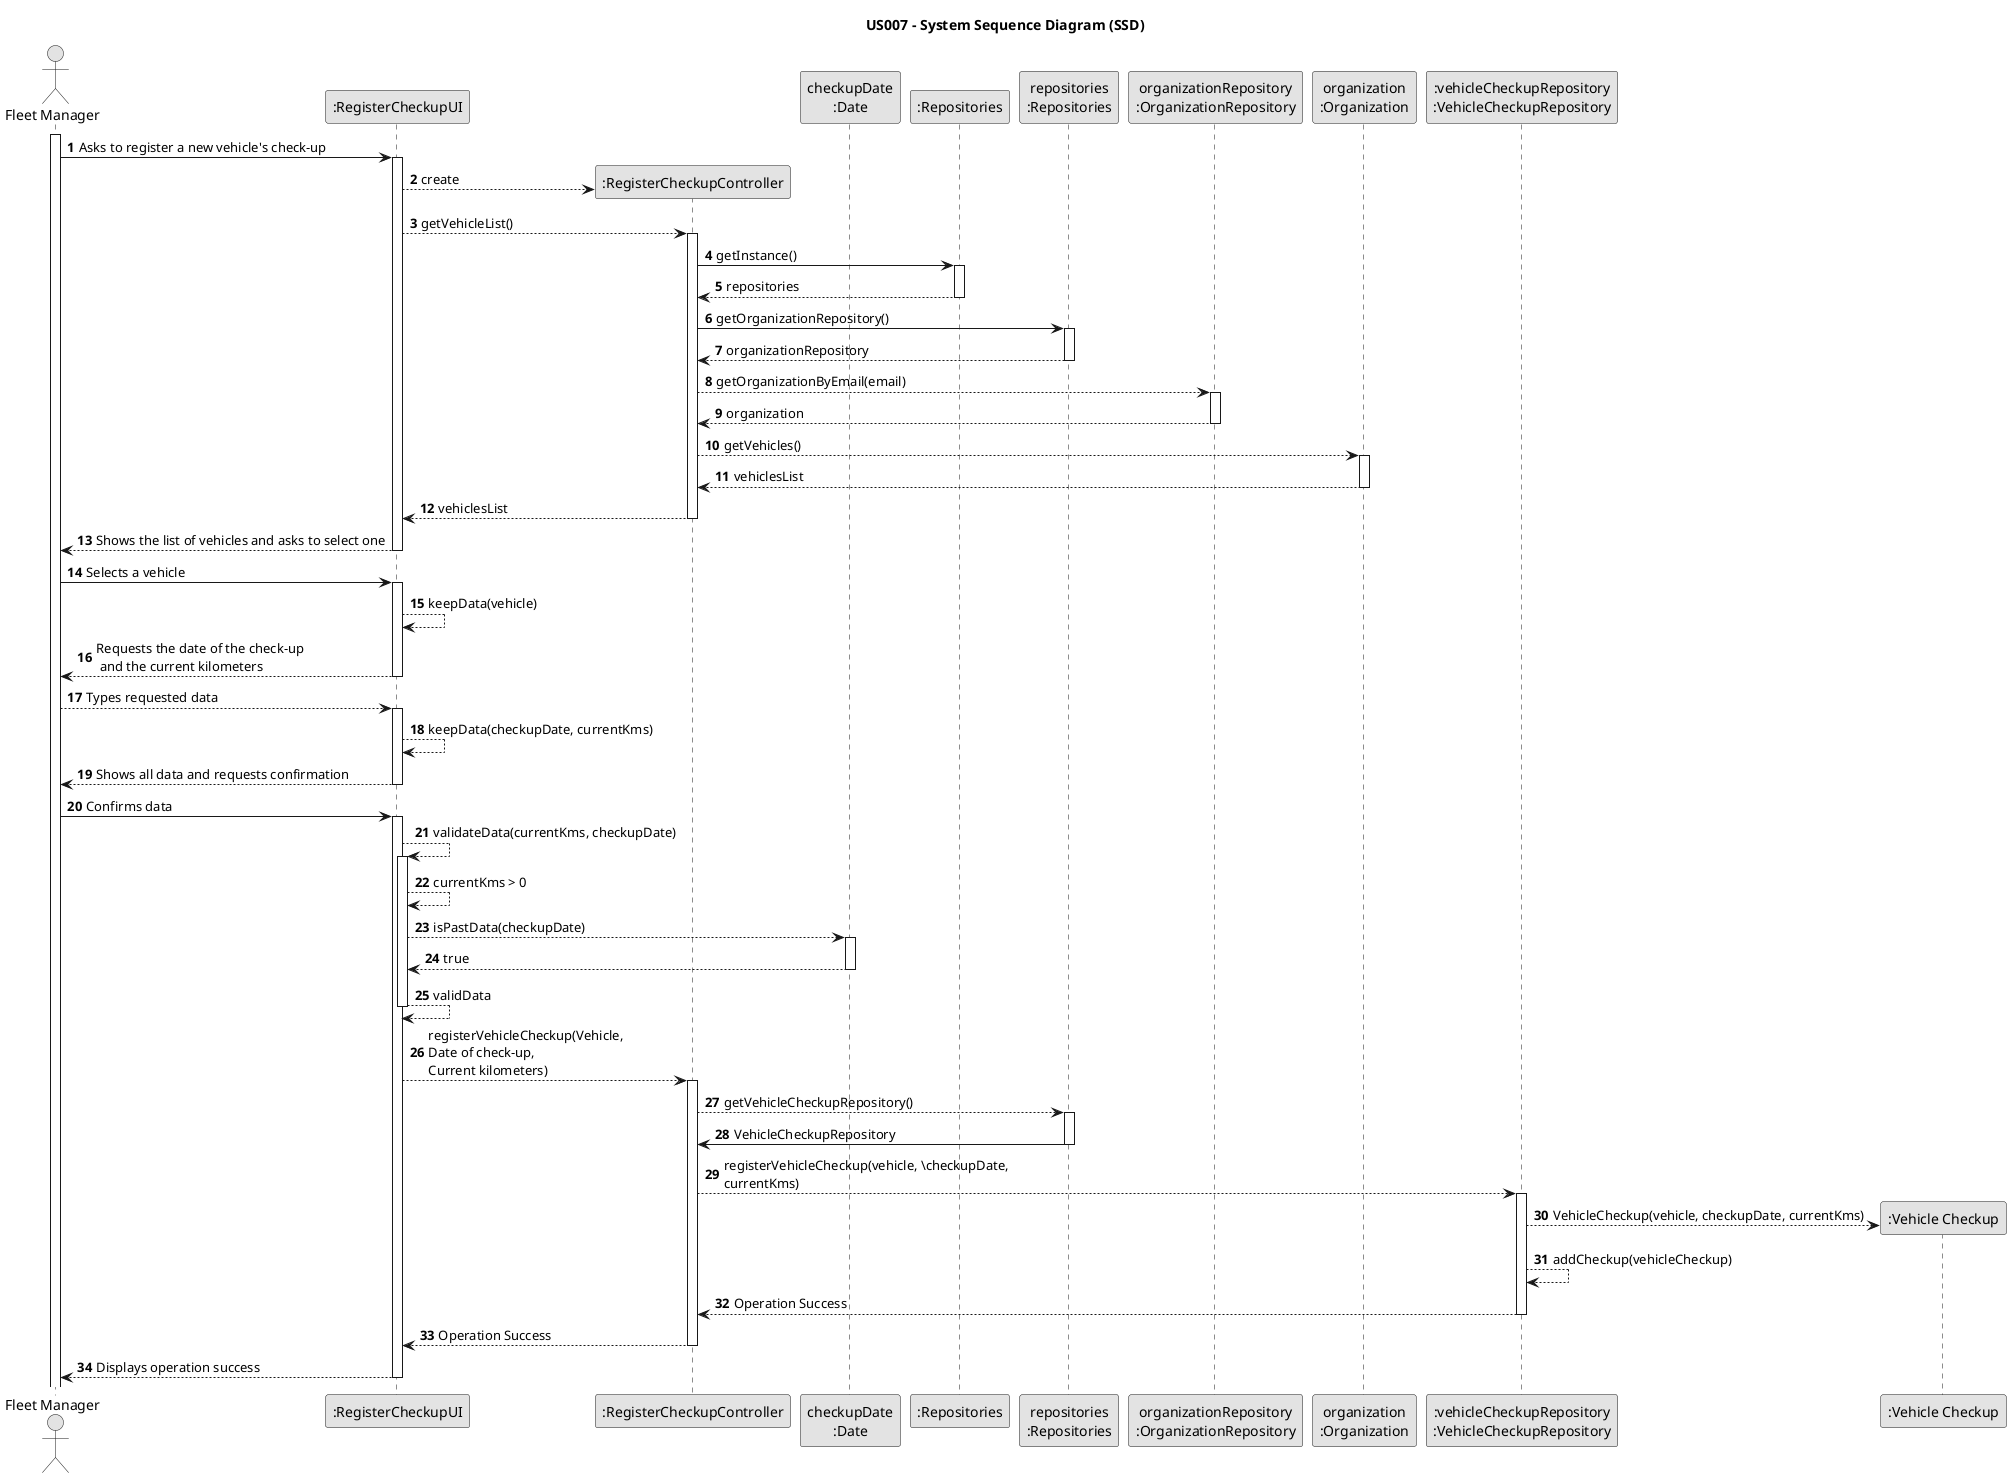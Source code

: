 @startuml
skinparam monochrome true
skinparam packageStyle rectangle
skinparam shadowing false

title US007 - System Sequence Diagram (SSD)

autonumber

actor "Fleet Manager" as Employee
participant ":RegisterCheckupUI" as UI
participant ":RegisterCheckupController" as RCCtrl
participant "checkupDate\n:Date" as Date
'participant "taskCategoryRepository:\nTaskCategoryRepository" as TaskCategoryRepository
'participant ":ApplicationSession" as _APP
'participant "appSession\n:ApplicationSession" as APP
'participant "currentSession\n:UserSession" as SESSAO
'participant "vehicleRepository:\nVehicleRepository" as VehicleRepository
participant ":Repositories" as RepositorySingleton
participant "repositories\n:Repositories" as PLAT
participant "organizationRepository\n:OrganizationRepository" as OrganizationRepository
participant "organization\n:Organization" as Organization
participant ":vehicleCheckupRepository\n:VehicleCheckupRepository" as VCRepo
'participant "organizationRepository:\nOrganizationRepository" as OrganizationRepository
participant ":Vehicle Checkup" as VCheckup

activate Employee

    Employee -> UI : Asks to register a new vehicle's check-up
    activate UI

        UI --> RCCtrl** : create
        UI --> RCCtrl : getVehicleList()
        activate RCCtrl

            RCCtrl -> RepositorySingleton : getInstance()
            activate RepositorySingleton

                RepositorySingleton --> RCCtrl : repositories
            deactivate RepositorySingleton
            RCCtrl -> PLAT : getOrganizationRepository()
            activate PLAT

                PLAT --> RCCtrl : organizationRepository
            deactivate PLAT
            RCCtrl --> OrganizationRepository : getOrganizationByEmail(email)
            activate OrganizationRepository

                OrganizationRepository --> RCCtrl : organization
            deactivate OrganizationRepository
            RCCtrl --> Organization : getVehicles()
            activate Organization

                Organization --> RCCtrl : vehiclesList
            deactivate Organization
            RCCtrl --> UI : vehiclesList
        deactivate RCCtrl

        UI --> Employee : Shows the list of vehicles and asks to select one
    deactivate UI

    Employee -> UI : Selects a vehicle
    activate UI

        UI --> UI : keepData(vehicle)
        UI --> Employee : Requests the date of the check-up\n and the current kilometers
    deactivate UI

    Employee --> UI : Types requested data
    activate UI

        UI --> UI : keepData(checkupDate, currentKms)
        UI --> Employee : Shows all data and requests confirmation
    deactivate UI

    Employee -> UI : Confirms data
    activate UI

        UI --> UI : validateData(currentKms, checkupDate)
        activate UI

            UI --> UI : currentKms > 0
            UI --> Date : isPastData(checkupDate)
            activate Date

                Date --> UI : true
            deactivate Date
            UI --> UI : validData
        deactivate UI

        UI --> RCCtrl : registerVehicleCheckup(Vehicle, \nDate of check-up, \nCurrent kilometers)
        activate RCCtrl

            RCCtrl --> PLAT : getVehicleCheckupRepository()
            activate PLAT

                PLAT -> RCCtrl : VehicleCheckupRepository
            deactivate PLAT
            RCCtrl --> VCRepo : registerVehicleCheckup(vehicle, \checkupDate, \ncurrentKms)
            activate VCRepo

                VCRepo --> VCheckup** : VehicleCheckup(vehicle, checkupDate, currentKms)
                VCRepo --> VCRepo : addCheckup(vehicleCheckup)
                VCRepo --> RCCtrl : Operation Success
            deactivate VCRepo

            RCCtrl --> UI : Operation Success
        deactivate RCCtrl

        UI --> Employee : Displays operation success
    deactivate UI

@enduml